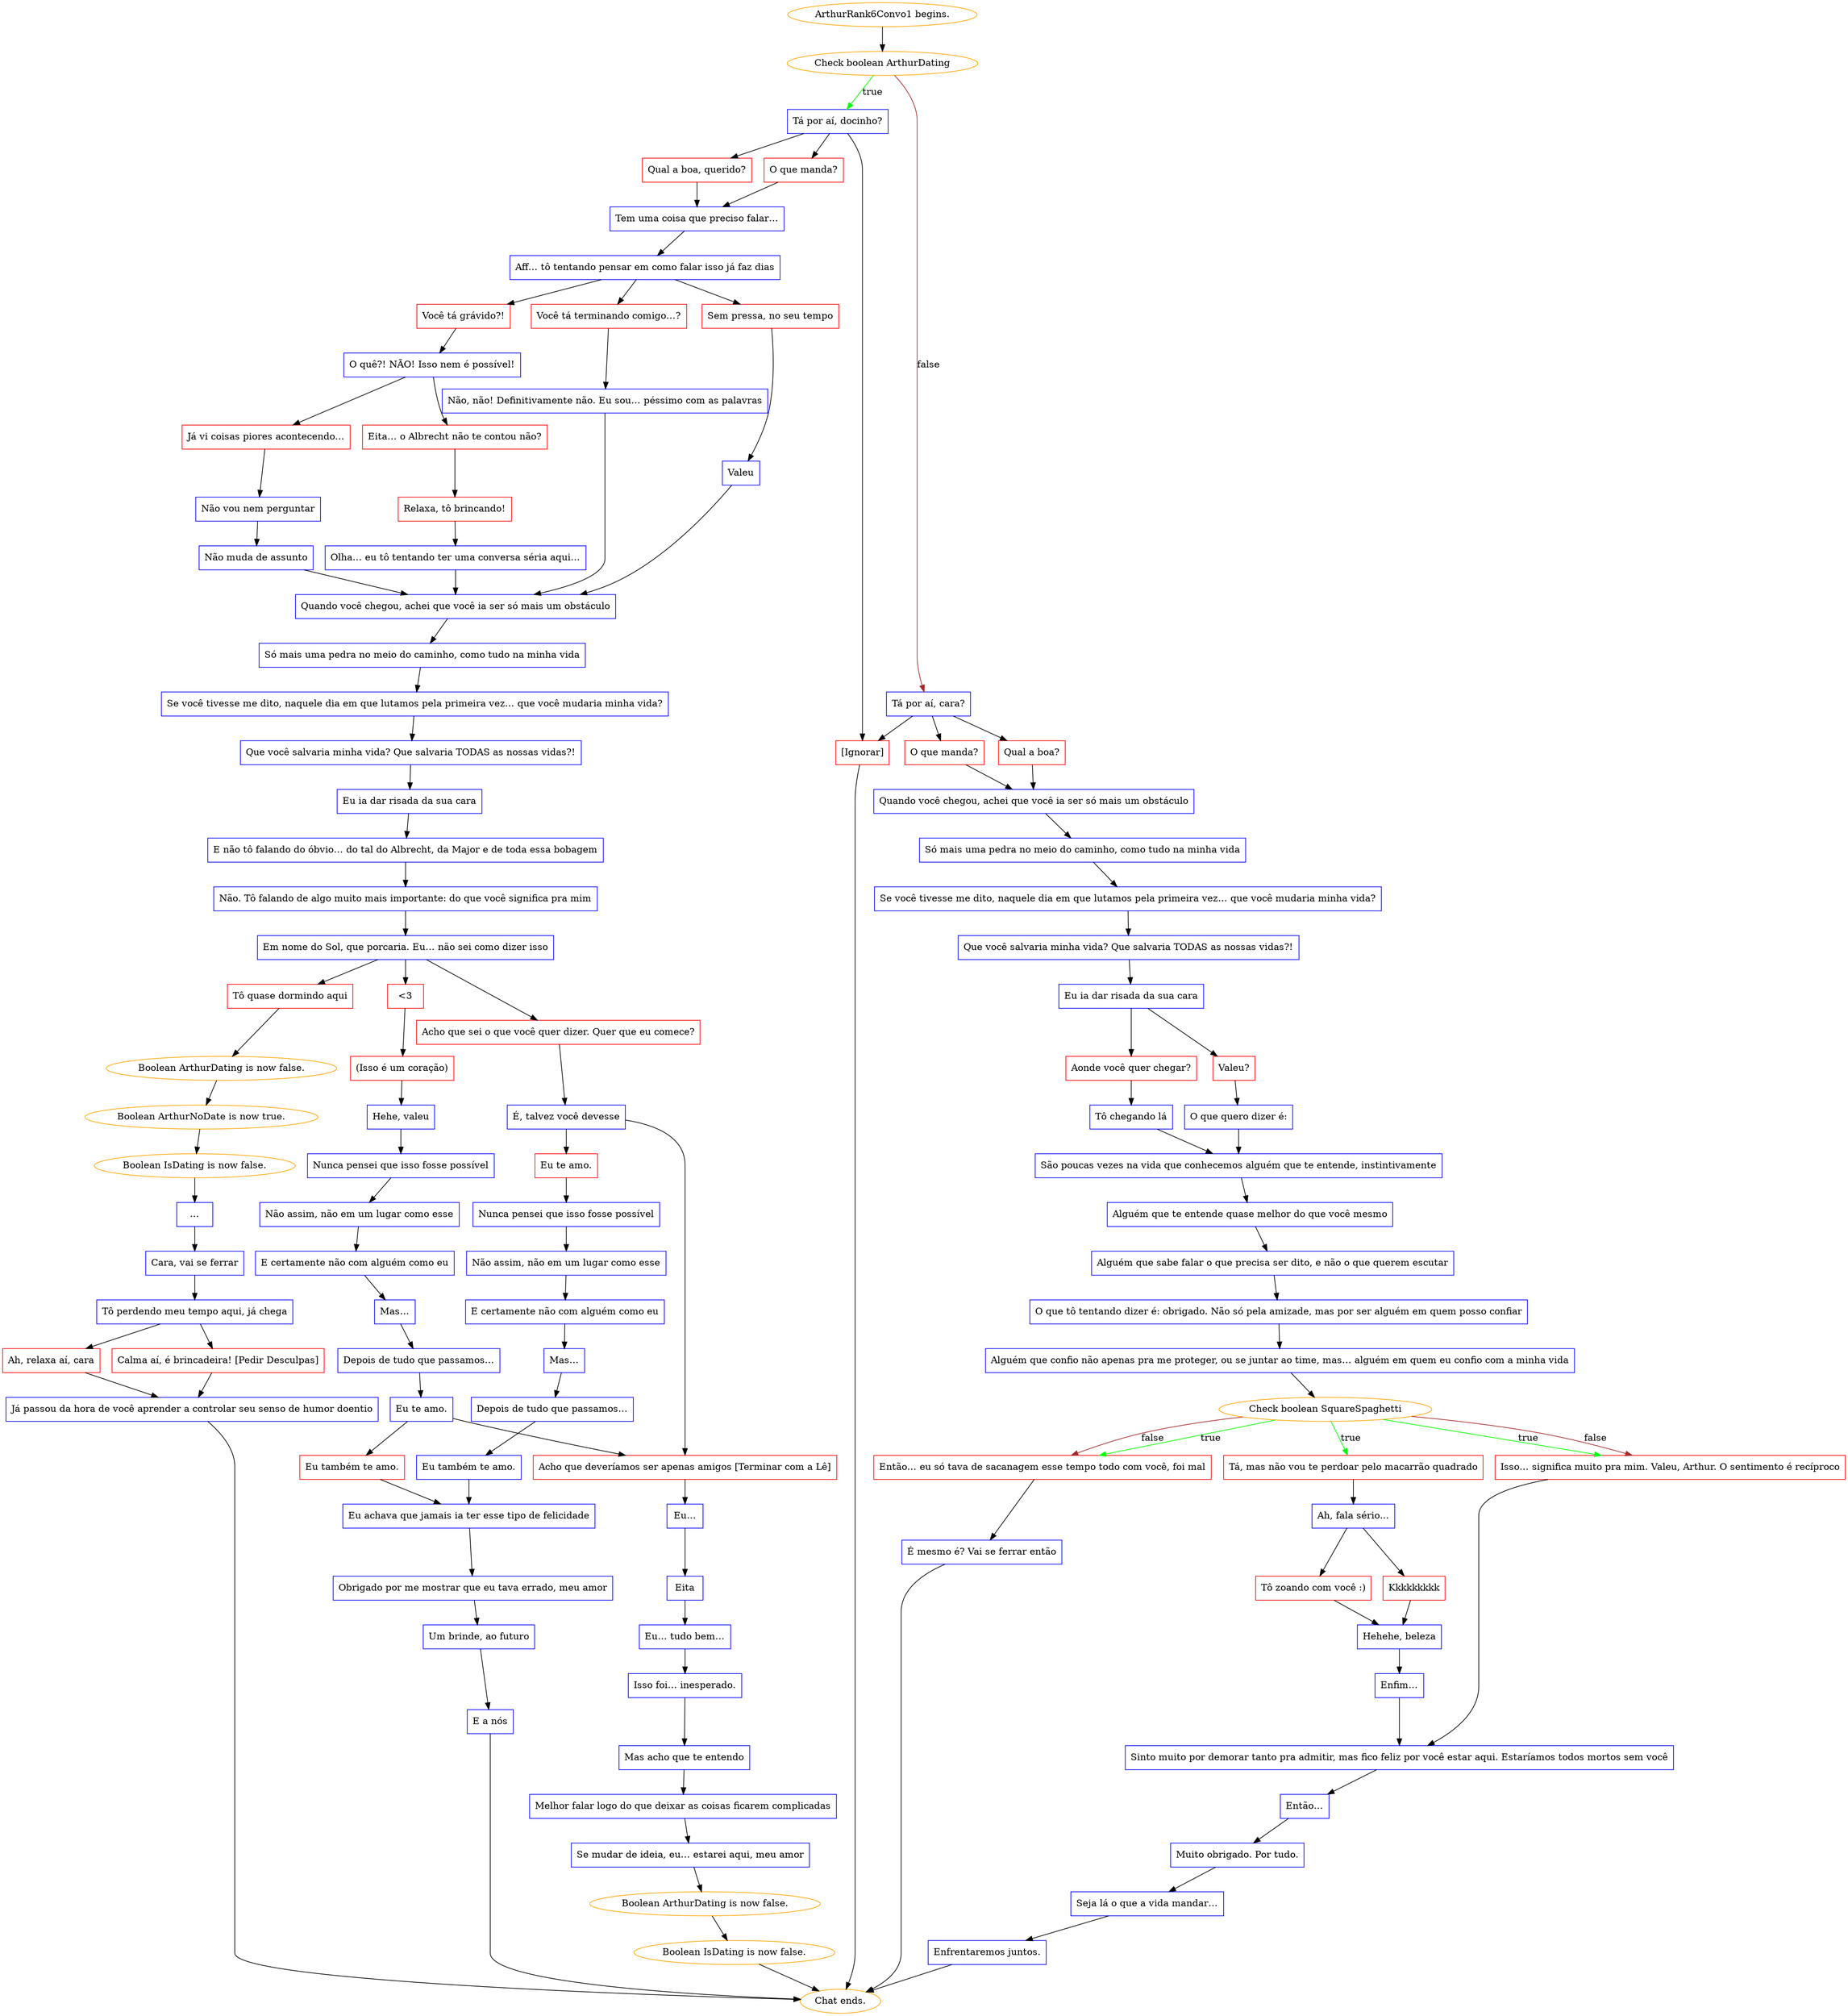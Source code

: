 digraph {
	"ArthurRank6Convo1 begins." [color=orange];
		"ArthurRank6Convo1 begins." -> j9397336;
	j9397336 [label="Check boolean ArthurDating",color=orange];
		j9397336 -> j3366844621 [label=true,color=green];
		j9397336 -> j351235529 [label=false,color=brown];
	j3366844621 [label="Tá por aí, docinho?",shape=box,color=blue];
		j3366844621 -> j3780708314;
		j3366844621 -> j3332057661;
		j3366844621 -> j1678137900;
	j351235529 [label="Tá por aí, cara?",shape=box,color=blue];
		j351235529 -> j3834648989;
		j351235529 -> j372518712;
		j351235529 -> j1678137900;
	j3780708314 [label="O que manda?",shape=box,color=red];
		j3780708314 -> j2598629188;
	j3332057661 [label="Qual a boa, querido?",shape=box,color=red];
		j3332057661 -> j2598629188;
	j1678137900 [label="[Ignorar]",shape=box,color=red];
		j1678137900 -> "Chat ends.";
	j3834648989 [label="Qual a boa?",shape=box,color=red];
		j3834648989 -> j3733577147;
	j372518712 [label="O que manda?",shape=box,color=red];
		j372518712 -> j3733577147;
	j2598629188 [label="Tem uma coisa que preciso falar…",shape=box,color=blue];
		j2598629188 -> j2661700040;
	"Chat ends." [color=orange];
	j3733577147 [label="Quando você chegou, achei que você ia ser só mais um obstáculo",shape=box,color=blue];
		j3733577147 -> j2288673260;
	j2661700040 [label="Aff… tô tentando pensar em como falar isso já faz dias",shape=box,color=blue];
		j2661700040 -> j3875046982;
		j2661700040 -> j965057565;
		j2661700040 -> j3891826852;
	j2288673260 [label="Só mais uma pedra no meio do caminho, como tudo na minha vida",shape=box,color=blue];
		j2288673260 -> j23003839;
	j3875046982 [label="Você tá grávido?!",shape=box,color=red];
		j3875046982 -> j2092247395;
	j965057565 [label="Você tá terminando comigo…?",shape=box,color=red];
		j965057565 -> j1319837092;
	j3891826852 [label="Sem pressa, no seu tempo",shape=box,color=red];
		j3891826852 -> j3428910298;
	j23003839 [label="Se você tivesse me dito, naquele dia em que lutamos pela primeira vez… que você mudaria minha vida?",shape=box,color=blue];
		j23003839 -> j1134769080;
	j2092247395 [label="O quê?! NÃO! Isso nem é possível!",shape=box,color=blue];
		j2092247395 -> j1105816830;
		j2092247395 -> j3282348495;
	j1319837092 [label="Não, não! Definitivamente não. Eu sou… péssimo com as palavras",shape=box,color=blue];
		j1319837092 -> j847919500;
	j3428910298 [label="Valeu",shape=box,color=blue];
		j3428910298 -> j847919500;
	j1134769080 [label="Que você salvaria minha vida? Que salvaria TODAS as nossas vidas?!",shape=box,color=blue];
		j1134769080 -> j1001986319;
	j1105816830 [label="Já vi coisas piores acontecendo…",shape=box,color=red];
		j1105816830 -> j1470205789;
	j3282348495 [label="Eita… o Albrecht não te contou não?",shape=box,color=red];
		j3282348495 -> j3195935969;
	j847919500 [label="Quando você chegou, achei que você ia ser só mais um obstáculo",shape=box,color=blue];
		j847919500 -> j3192593493;
	j1001986319 [label="Eu ia dar risada da sua cara",shape=box,color=blue];
		j1001986319 -> j1879293178;
		j1001986319 -> j2480422162;
	j1470205789 [label="Não vou nem perguntar",shape=box,color=blue];
		j1470205789 -> j4227442269;
	j3195935969 [label="Relaxa, tô brincando!",shape=box,color=red];
		j3195935969 -> j1382403550;
	j3192593493 [label="Só mais uma pedra no meio do caminho, como tudo na minha vida",shape=box,color=blue];
		j3192593493 -> j821066463;
	j1879293178 [label="Valeu?",shape=box,color=red];
		j1879293178 -> j3760695510;
	j2480422162 [label="Aonde você quer chegar?",shape=box,color=red];
		j2480422162 -> j3615815658;
	j4227442269 [label="Não muda de assunto",shape=box,color=blue];
		j4227442269 -> j847919500;
	j1382403550 [label="Olha… eu tô tentando ter uma conversa séria aqui…",shape=box,color=blue];
		j1382403550 -> j847919500;
	j821066463 [label="Se você tivesse me dito, naquele dia em que lutamos pela primeira vez… que você mudaria minha vida?",shape=box,color=blue];
		j821066463 -> j814304707;
	j3760695510 [label="O que quero dizer é:",shape=box,color=blue];
		j3760695510 -> j3498225742;
	j3615815658 [label="Tô chegando lá",shape=box,color=blue];
		j3615815658 -> j3498225742;
	j814304707 [label="Que você salvaria minha vida? Que salvaria TODAS as nossas vidas?!",shape=box,color=blue];
		j814304707 -> j2679343685;
	j3498225742 [label="São poucas vezes na vida que conhecemos alguém que te entende, instintivamente",shape=box,color=blue];
		j3498225742 -> j3723148788;
	j2679343685 [label="Eu ia dar risada da sua cara",shape=box,color=blue];
		j2679343685 -> j2752609291;
	j3723148788 [label="Alguém que te entende quase melhor do que você mesmo",shape=box,color=blue];
		j3723148788 -> j3487508584;
	j2752609291 [label="E não tô falando do óbvio… do tal do Albrecht, da Major e de toda essa bobagem",shape=box,color=blue];
		j2752609291 -> j1444501545;
	j3487508584 [label="Alguém que sabe falar o que precisa ser dito, e não o que querem escutar",shape=box,color=blue];
		j3487508584 -> j4171110370;
	j1444501545 [label="Não. Tô falando de algo muito mais importante: do que você significa pra mim",shape=box,color=blue];
		j1444501545 -> j3567349357;
	j4171110370 [label="O que tô tentando dizer é: obrigado. Não só pela amizade, mas por ser alguém em quem posso confiar",shape=box,color=blue];
		j4171110370 -> j460388968;
	j3567349357 [label="Em nome do Sol, que porcaria. Eu… não sei como dizer isso",shape=box,color=blue];
		j3567349357 -> j2064956737;
		j3567349357 -> j99082131;
		j3567349357 -> j423627099;
	j460388968 [label="Alguém que confio não apenas pra me proteger, ou se juntar ao time, mas… alguém em quem eu confio com a minha vida",shape=box,color=blue];
		j460388968 -> j2910686797;
	j2064956737 [label="Acho que sei o que você quer dizer. Quer que eu comece?",shape=box,color=red];
		j2064956737 -> j3121147431;
	j99082131 [label="<3",shape=box,color=red];
		j99082131 -> j1025074505;
	j423627099 [label="Tô quase dormindo aqui",shape=box,color=red];
		j423627099 -> j253744508;
	j2910686797 [label="Check boolean SquareSpaghetti",color=orange];
		j2910686797 -> j2471154988 [label=true,color=green];
		j2910686797 -> j2258133974 [label=true,color=green];
		j2910686797 -> j1200819829 [label=true,color=green];
		j2910686797 -> j2258133974 [label=false,color=brown];
		j2910686797 -> j1200819829 [label=false,color=brown];
	j3121147431 [label="É, talvez você devesse",shape=box,color=blue];
		j3121147431 -> j1283127803;
		j3121147431 -> j1033917505;
	j1025074505 [label="(Isso é um coração)",shape=box,color=red];
		j1025074505 -> j854386265;
	j253744508 [label="Boolean ArthurDating is now false.",color=orange];
		j253744508 -> j1185625180;
	j2471154988 [label="Tá, mas não vou te perdoar pelo macarrão quadrado",shape=box,color=red];
		j2471154988 -> j1267011645;
	j2258133974 [label="Isso… significa muito pra mim. Valeu, Arthur. O sentimento é recíproco",shape=box,color=red];
		j2258133974 -> j305129455;
	j1200819829 [label="Então… eu só tava de sacanagem esse tempo todo com você, foi mal",shape=box,color=red];
		j1200819829 -> j2033452116;
	j1283127803 [label="Eu te amo.",shape=box,color=red];
		j1283127803 -> j4275344167;
	j1033917505 [label="Acho que deveríamos ser apenas amigos [Terminar com a Lê]",shape=box,color=red];
		j1033917505 -> j430440461;
	j854386265 [label="Hehe, valeu",shape=box,color=blue];
		j854386265 -> j2628965897;
	j1185625180 [label="Boolean ArthurNoDate is now true.",color=orange];
		j1185625180 -> j1438137576;
	j1267011645 [label="Ah, fala sério...",shape=box,color=blue];
		j1267011645 -> j3692635132;
		j1267011645 -> j2512226517;
	j305129455 [label="Sinto muito por demorar tanto pra admitir, mas fico feliz por você estar aqui. Estaríamos todos mortos sem você",shape=box,color=blue];
		j305129455 -> j3127207443;
	j2033452116 [label="É mesmo é? Vai se ferrar então",shape=box,color=blue];
		j2033452116 -> "Chat ends.";
	j4275344167 [label="Nunca pensei que isso fosse possível",shape=box,color=blue];
		j4275344167 -> j2823261231;
	j430440461 [label="Eu…",shape=box,color=blue];
		j430440461 -> j1467396442;
	j2628965897 [label="Nunca pensei que isso fosse possível",shape=box,color=blue];
		j2628965897 -> j3797415864;
	j1438137576 [label="Boolean IsDating is now false.",color=orange];
		j1438137576 -> j3976278383;
	j3692635132 [label="Kkkkkkkkk",shape=box,color=red];
		j3692635132 -> j3432655059;
	j2512226517 [label="Tô zoando com você :)",shape=box,color=red];
		j2512226517 -> j3432655059;
	j3127207443 [label="Então…",shape=box,color=blue];
		j3127207443 -> j3242379565;
	j2823261231 [label="Não assim, não em um lugar como esse",shape=box,color=blue];
		j2823261231 -> j1009294439;
	j1467396442 [label="Eita",shape=box,color=blue];
		j1467396442 -> j4060027587;
	j3797415864 [label="Não assim, não em um lugar como esse",shape=box,color=blue];
		j3797415864 -> j139046893;
	j3976278383 [label="…",shape=box,color=blue];
		j3976278383 -> j2983914519;
	j3432655059 [label="Hehehe, beleza",shape=box,color=blue];
		j3432655059 -> j3469173372;
	j3242379565 [label="Muito obrigado. Por tudo.",shape=box,color=blue];
		j3242379565 -> j3735246204;
	j1009294439 [label="E certamente não com alguém como eu",shape=box,color=blue];
		j1009294439 -> j3726314192;
	j4060027587 [label="Eu… tudo bem…",shape=box,color=blue];
		j4060027587 -> j2884539006;
	j139046893 [label="E certamente não com alguém como eu",shape=box,color=blue];
		j139046893 -> j2305807620;
	j2983914519 [label="Cara, vai se ferrar",shape=box,color=blue];
		j2983914519 -> j1769439081;
	j3469173372 [label="Enfim…",shape=box,color=blue];
		j3469173372 -> j305129455;
	j3735246204 [label="Seja lá o que a vida mandar…",shape=box,color=blue];
		j3735246204 -> j3829210153;
	j3726314192 [label="Mas…",shape=box,color=blue];
		j3726314192 -> j405715626;
	j2884539006 [label="Isso foi… inesperado.",shape=box,color=blue];
		j2884539006 -> j1559731947;
	j2305807620 [label="Mas…",shape=box,color=blue];
		j2305807620 -> j3032477346;
	j1769439081 [label="Tô perdendo meu tempo aqui, já chega",shape=box,color=blue];
		j1769439081 -> j1273462387;
		j1769439081 -> j3349762851;
	j3829210153 [label="Enfrentaremos juntos.",shape=box,color=blue];
		j3829210153 -> "Chat ends.";
	j405715626 [label="Depois de tudo que passamos…",shape=box,color=blue];
		j405715626 -> j3429266427;
	j1559731947 [label="Mas acho que te entendo",shape=box,color=blue];
		j1559731947 -> j2673544176;
	j3032477346 [label="Depois de tudo que passamos…",shape=box,color=blue];
		j3032477346 -> j3872010721;
	j1273462387 [label="Calma aí, é brincadeira! [Pedir Desculpas]",shape=box,color=red];
		j1273462387 -> j352589677;
	j3349762851 [label="Ah, relaxa aí, cara",shape=box,color=red];
		j3349762851 -> j352589677;
	j3429266427 [label="Eu também te amo.",shape=box,color=blue];
		j3429266427 -> j3789101088;
	j2673544176 [label="Melhor falar logo do que deixar as coisas ficarem complicadas",shape=box,color=blue];
		j2673544176 -> j1159810369;
	j3872010721 [label="Eu te amo.",shape=box,color=blue];
		j3872010721 -> j3818692688;
		j3872010721 -> j1033917505;
	j352589677 [label="Já passou da hora de você aprender a controlar seu senso de humor doentio",shape=box,color=blue];
		j352589677 -> "Chat ends.";
	j3789101088 [label="Eu achava que jamais ia ter esse tipo de felicidade",shape=box,color=blue];
		j3789101088 -> j3997394308;
	j1159810369 [label="Se mudar de ideia, eu… estarei aqui, meu amor",shape=box,color=blue];
		j1159810369 -> j2178789389;
	j3818692688 [label="Eu também te amo.",shape=box,color=red];
		j3818692688 -> j3789101088;
	j3997394308 [label="Obrigado por me mostrar que eu tava errado, meu amor",shape=box,color=blue];
		j3997394308 -> j3918786693;
	j2178789389 [label="Boolean ArthurDating is now false.",color=orange];
		j2178789389 -> j178902881;
	j3918786693 [label="Um brinde, ao futuro",shape=box,color=blue];
		j3918786693 -> j3562774166;
	j178902881 [label="Boolean IsDating is now false.",color=orange];
		j178902881 -> "Chat ends.";
	j3562774166 [label="E a nós",shape=box,color=blue];
		j3562774166 -> "Chat ends.";
}